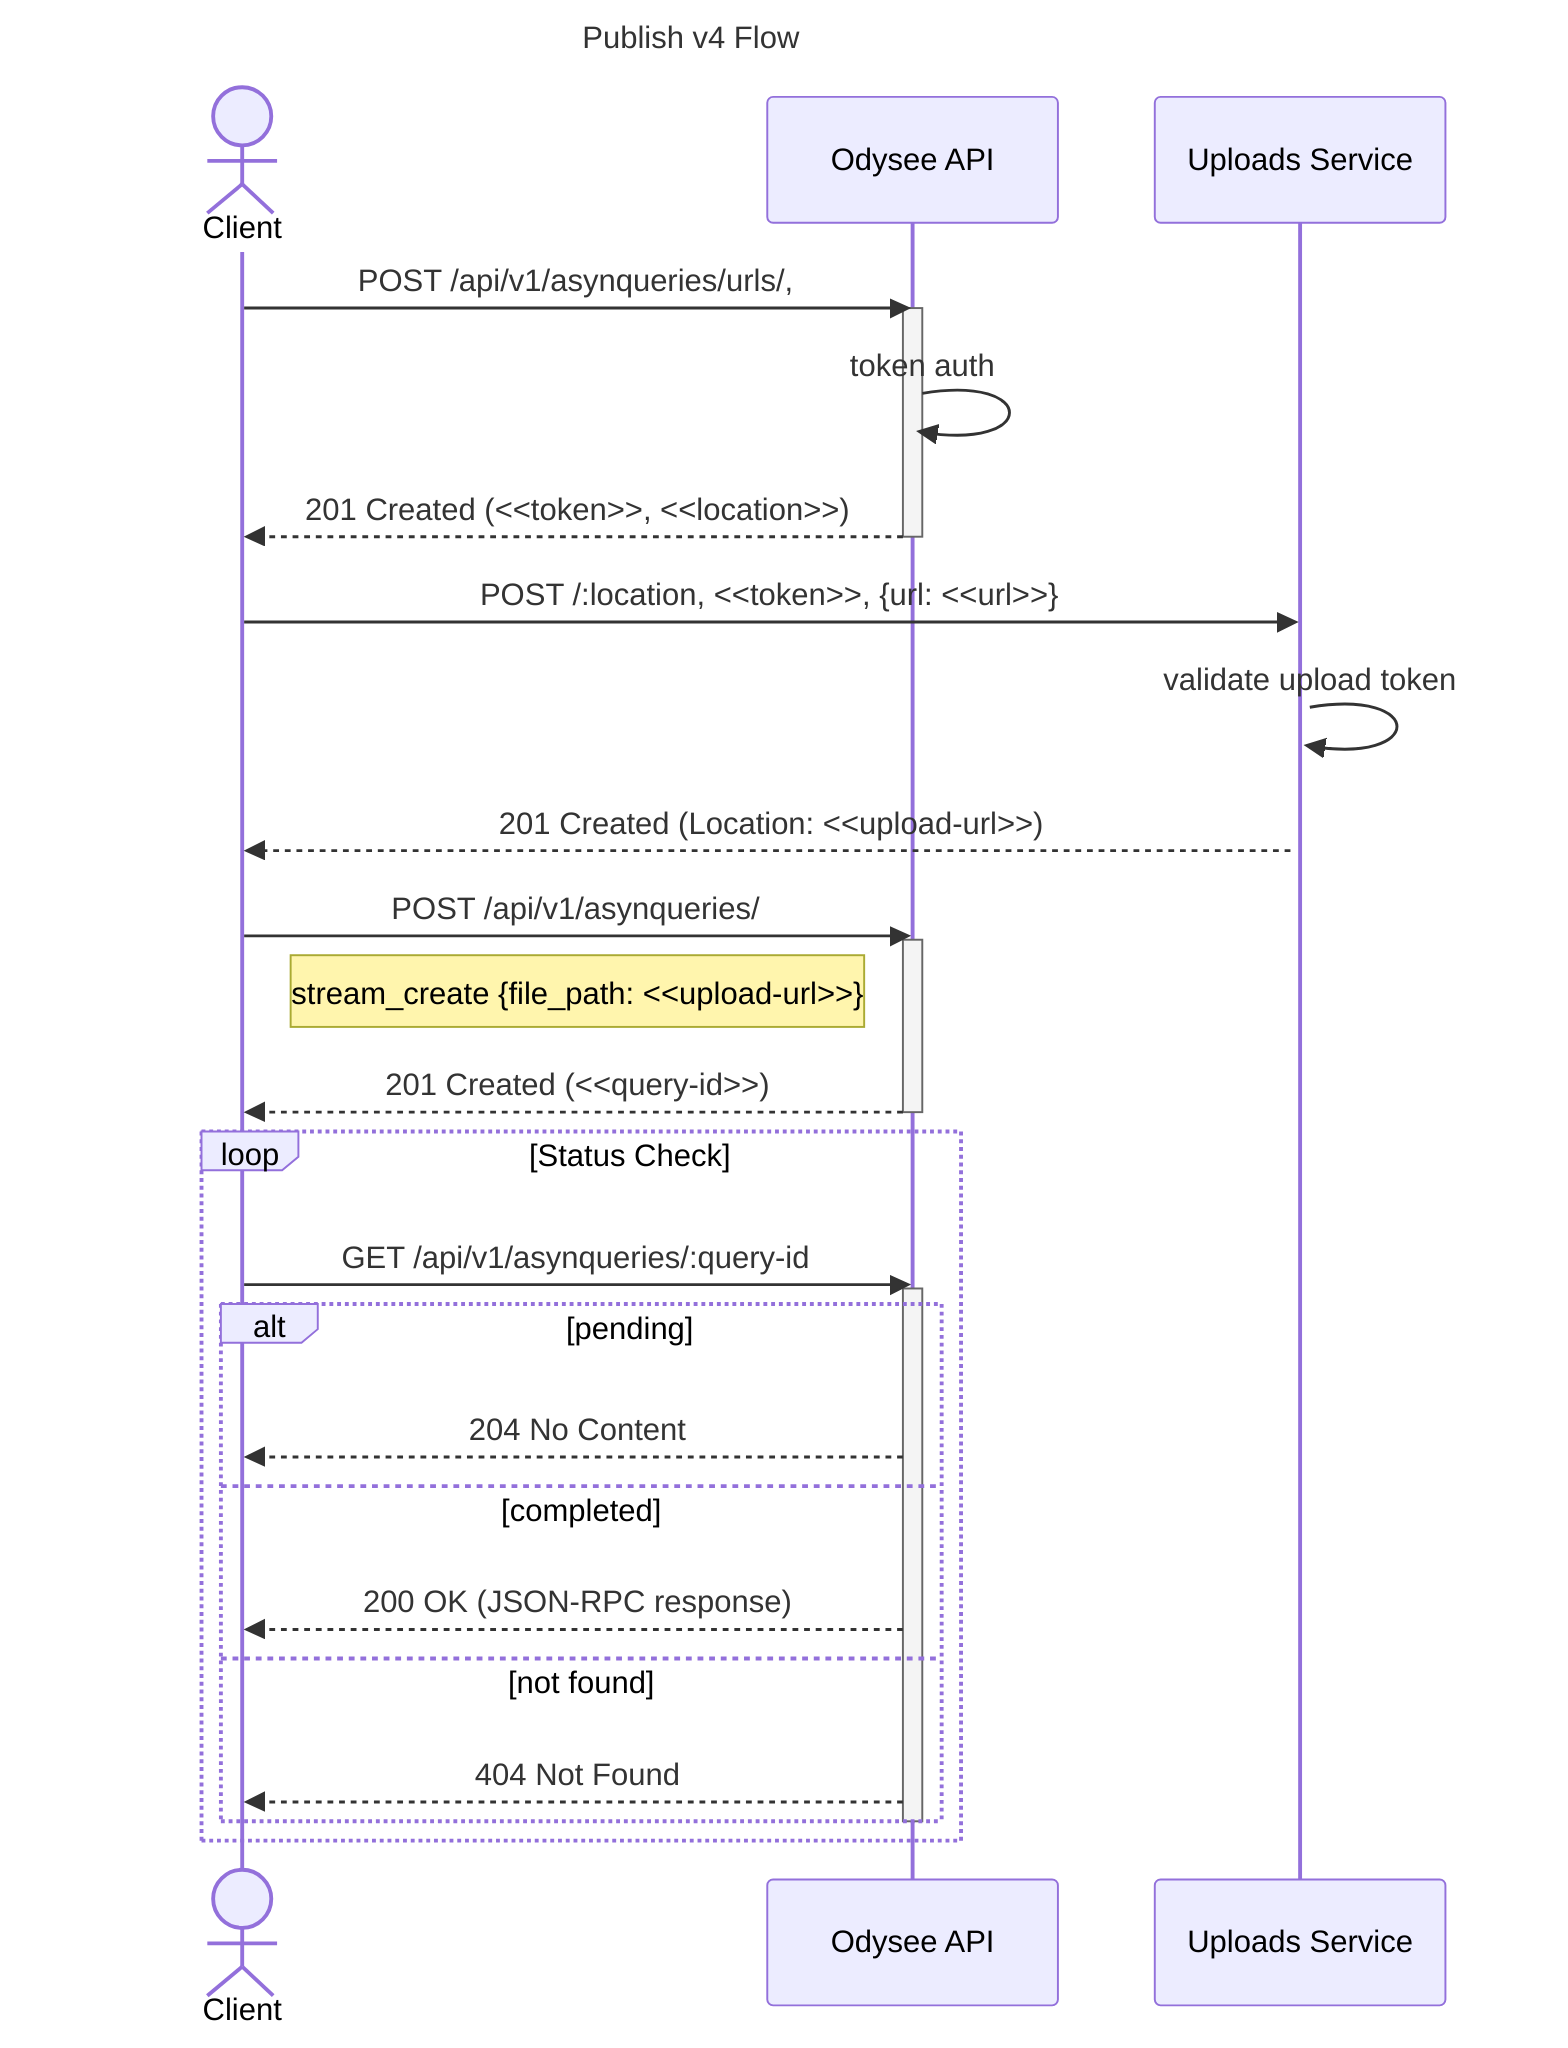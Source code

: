 ---
title: Publish v4 Flow
---
sequenceDiagram
    actor Client
    participant OAPI as Odysee API
    participant Uploads as Uploads Service

    Client->>OAPI: POST /api/v1/asynqueries/urls/,
    activate OAPI
    OAPI->>OAPI: token auth
    OAPI-->>Client: 201 Created (<<token>>, <<location>>)
    deactivate OAPI

    Client->>Uploads: POST /:location, <<token>>, {url: <<url>>}
    activate Uploads
    Uploads->>Uploads: validate upload token
    Uploads-->>Client: 201 Created (Location: <<upload-url>>)

    Client->>OAPI: POST /api/v1/asynqueries/
    activate OAPI
    note Left of OAPI: stream_create {file_path: <<upload-url>>}
    OAPI-->>Client: 201 Created (<<query-id>>)
    deactivate OAPI

    loop Status Check
      Client->>OAPI: GET /api/v1/asynqueries/:query-id
      activate OAPI
      alt pending
        OAPI-->>Client: 204 No Content
      else completed
        OAPI-->>Client: 200 OK (JSON-RPC response)
      else not found
        OAPI-->>Client: 404 Not Found
      end
      deactivate OAPI
    end